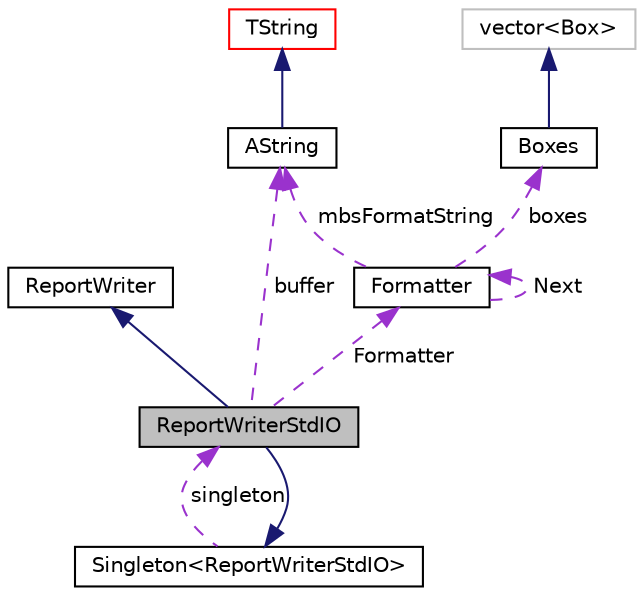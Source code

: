 digraph "ReportWriterStdIO"
{
  edge [fontname="Helvetica",fontsize="10",labelfontname="Helvetica",labelfontsize="10"];
  node [fontname="Helvetica",fontsize="10",shape=record];
  Node3 [label="ReportWriterStdIO",height=0.2,width=0.4,color="black", fillcolor="grey75", style="filled", fontcolor="black"];
  Node11 [label="vector\<Box\>",height=0.2,width=0.4,color="grey75", fillcolor="white", style="filled",tooltip="STL class. "];
  Node5 [label="Singleton\<ReportWriterStdIO\>",height=0.2,width=0.4,color="black", fillcolor="white", style="filled",URL="$classaworx_1_1lib_1_1lang_1_1Singleton.html"];
  Node3 -> Node5 [dir="back",color="darkorchid3",fontsize="10",style="dashed",label=" singleton" ,fontname="Helvetica"];
  Node4 -> Node3 [dir="back",color="midnightblue",fontsize="10",style="solid",fontname="Helvetica"];
  Node5 -> Node3 [dir="back",color="midnightblue",fontsize="10",style="solid",fontname="Helvetica"];
  Node6 -> Node3 [dir="back",color="darkorchid3",fontsize="10",style="dashed",label=" Formatter" ,fontname="Helvetica"];
  Node6 -> Node6 [dir="back",color="darkorchid3",fontsize="10",style="dashed",label=" Next" ,fontname="Helvetica"];
  Node7 -> Node3 [dir="back",color="darkorchid3",fontsize="10",style="dashed",label=" buffer" ,fontname="Helvetica"];
  Node7 -> Node6 [dir="back",color="darkorchid3",fontsize="10",style="dashed",label=" mbsFormatString" ,fontname="Helvetica"];
  Node8 -> Node7 [dir="back",color="midnightblue",fontsize="10",style="solid",fontname="Helvetica"];
  Node10 -> Node6 [dir="back",color="darkorchid3",fontsize="10",style="dashed",label=" boxes" ,fontname="Helvetica"];
  Node11 -> Node10 [dir="back",color="midnightblue",fontsize="10",style="solid",fontname="Helvetica"];
  Node4 [label="ReportWriter",height=0.2,width=0.4,color="black", fillcolor="white", style="filled",URL="$classaworx_1_1lib_1_1lang_1_1ReportWriter.html"];
  Node6 [label="Formatter",height=0.2,width=0.4,color="black", fillcolor="white", style="filled",URL="$classaworx_1_1lib_1_1strings_1_1Formatter.html"];
  Node7 [label="AString",height=0.2,width=0.4,color="black", fillcolor="white", style="filled",URL="$classaworx_1_1lib_1_1strings_1_1AString.html"];
  Node8 [label="TString",height=0.2,width=0.4,color="red", fillcolor="white", style="filled",URL="$classaworx_1_1lib_1_1strings_1_1TString.html"];
  Node10 [label="Boxes",height=0.2,width=0.4,color="black", fillcolor="white", style="filled",URL="$classaworx_1_1lib_1_1boxing_1_1Boxes.html"];
}

